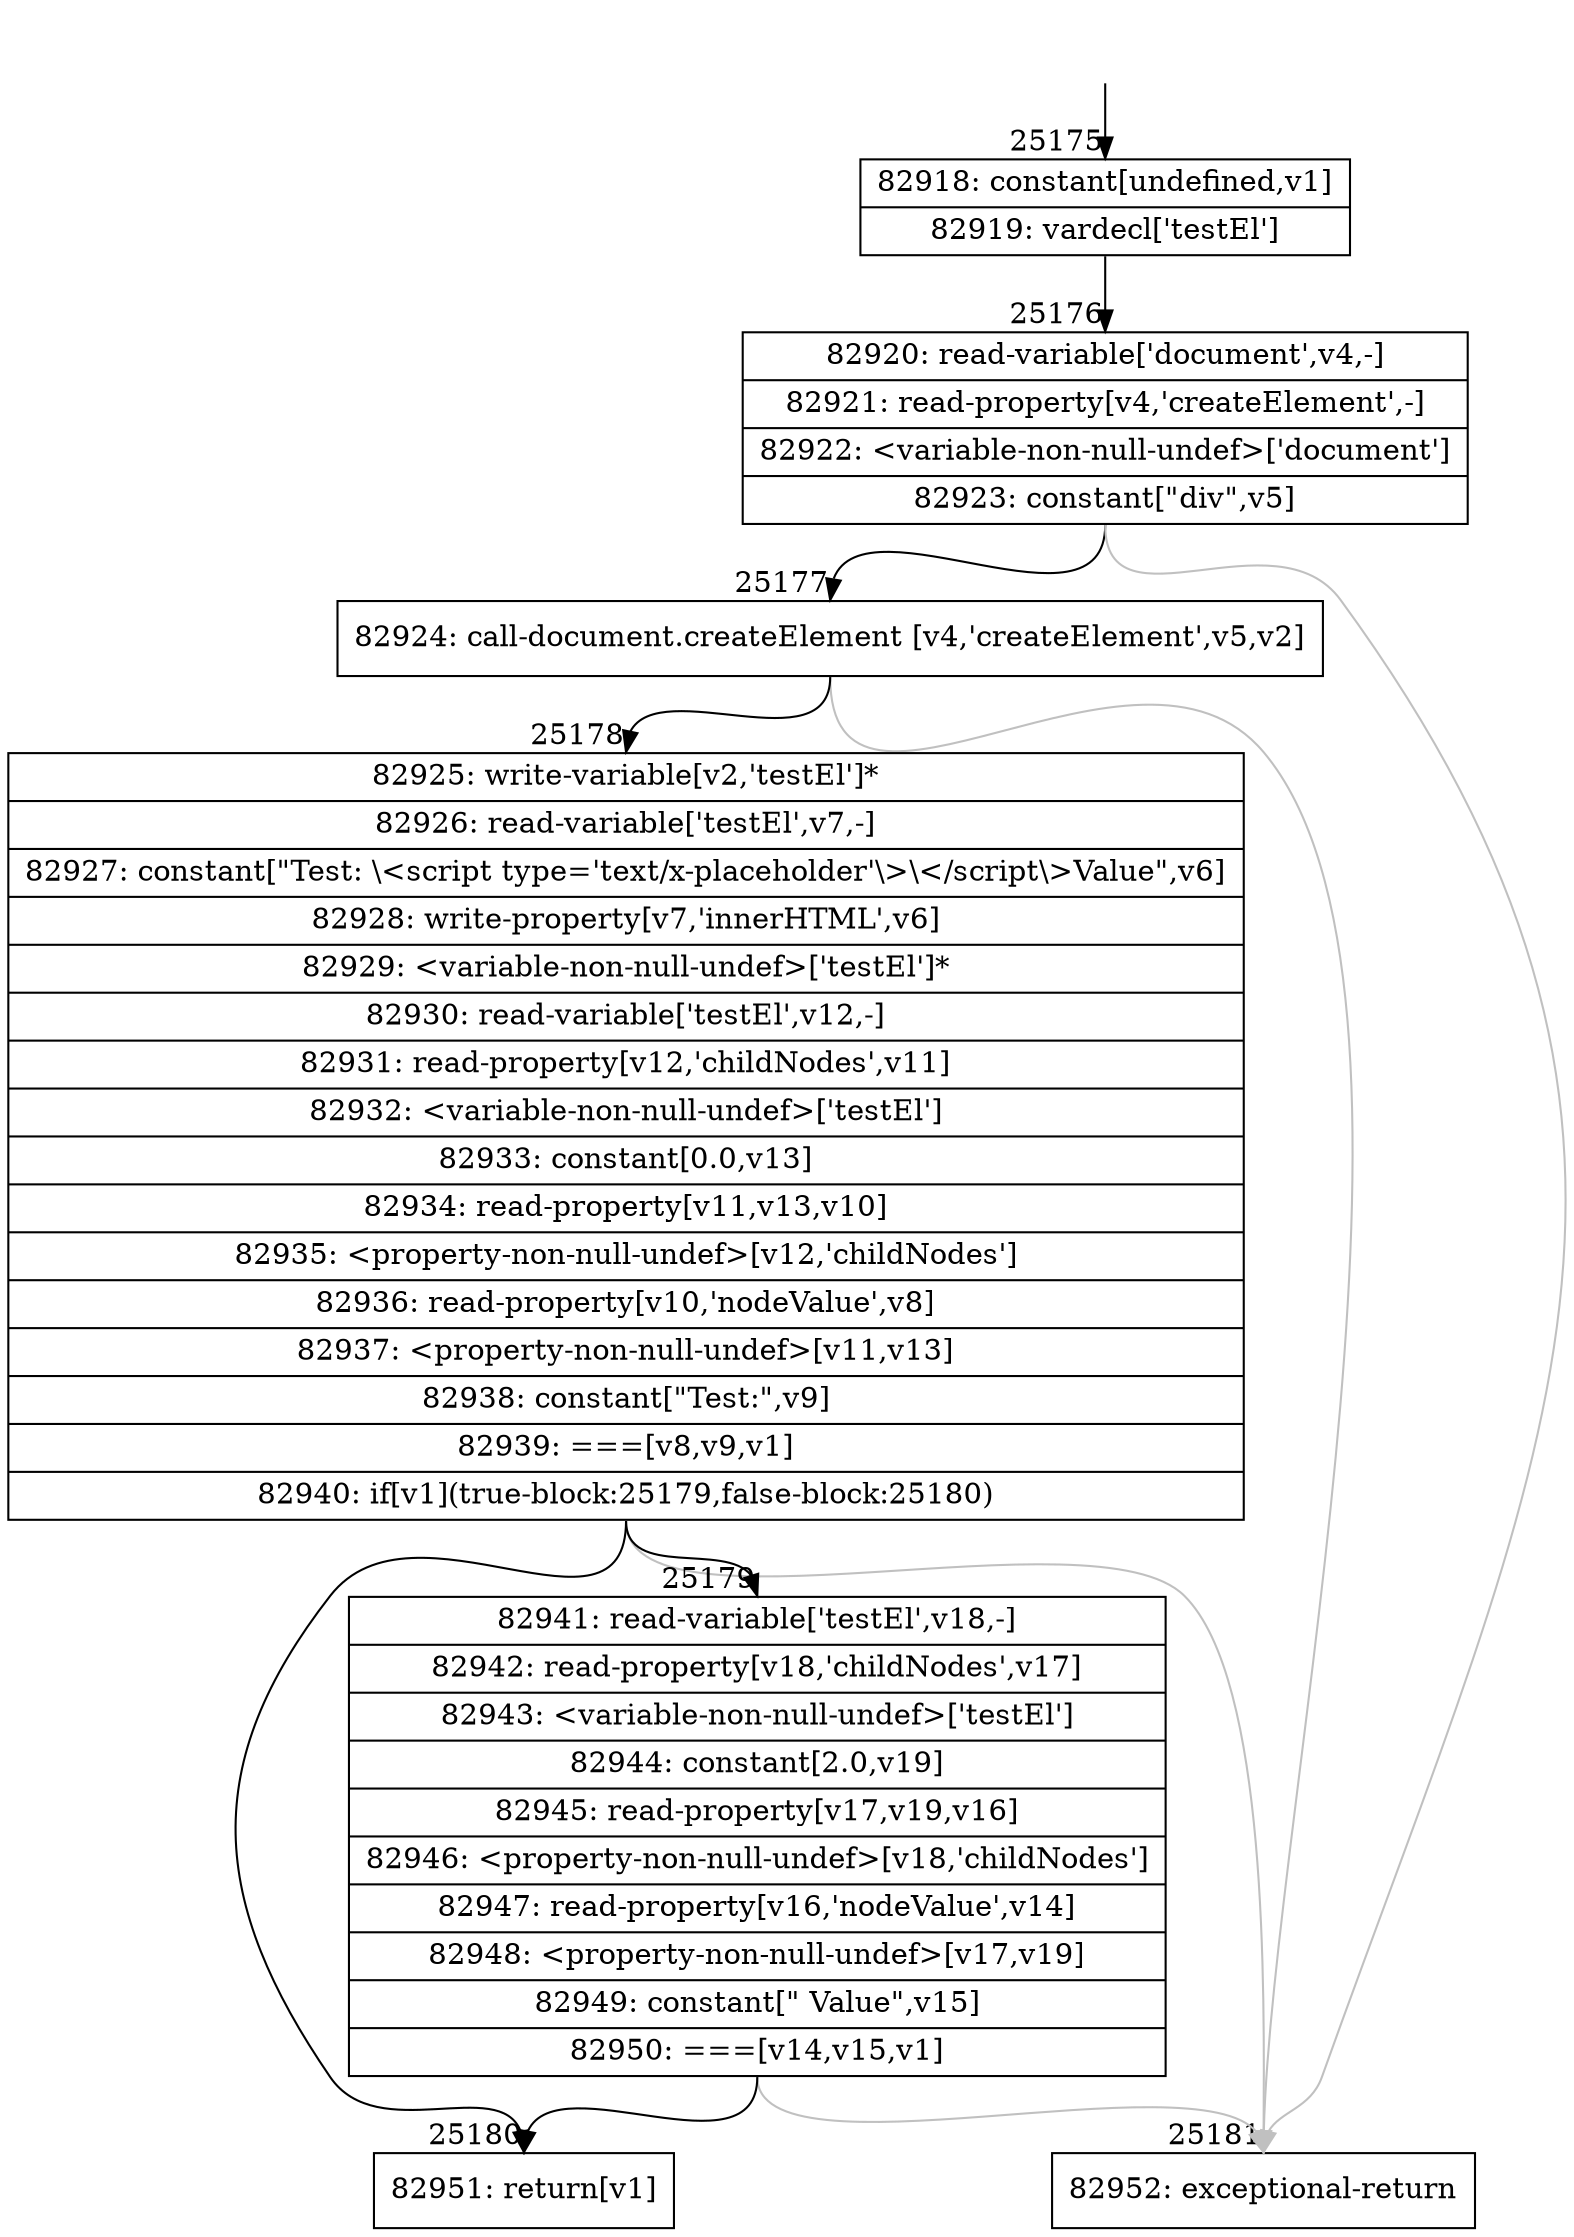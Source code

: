 digraph {
rankdir="TD"
BB_entry2218[shape=none,label=""];
BB_entry2218 -> BB25175 [tailport=s, headport=n, headlabel="    25175"]
BB25175 [shape=record label="{82918: constant[undefined,v1]|82919: vardecl['testEl']}" ] 
BB25175 -> BB25176 [tailport=s, headport=n, headlabel="      25176"]
BB25176 [shape=record label="{82920: read-variable['document',v4,-]|82921: read-property[v4,'createElement',-]|82922: \<variable-non-null-undef\>['document']|82923: constant[\"div\",v5]}" ] 
BB25176 -> BB25177 [tailport=s, headport=n, headlabel="      25177"]
BB25176 -> BB25181 [tailport=s, headport=n, color=gray, headlabel="      25181"]
BB25177 [shape=record label="{82924: call-document.createElement [v4,'createElement',v5,v2]}" ] 
BB25177 -> BB25178 [tailport=s, headport=n, headlabel="      25178"]
BB25177 -> BB25181 [tailport=s, headport=n, color=gray]
BB25178 [shape=record label="{82925: write-variable[v2,'testEl']*|82926: read-variable['testEl',v7,-]|82927: constant[\"Test: \\\<script type='text/x-placeholder'\\\>\\\</script\\\>Value\",v6]|82928: write-property[v7,'innerHTML',v6]|82929: \<variable-non-null-undef\>['testEl']*|82930: read-variable['testEl',v12,-]|82931: read-property[v12,'childNodes',v11]|82932: \<variable-non-null-undef\>['testEl']|82933: constant[0.0,v13]|82934: read-property[v11,v13,v10]|82935: \<property-non-null-undef\>[v12,'childNodes']|82936: read-property[v10,'nodeValue',v8]|82937: \<property-non-null-undef\>[v11,v13]|82938: constant[\"Test:\",v9]|82939: ===[v8,v9,v1]|82940: if[v1](true-block:25179,false-block:25180)}" ] 
BB25178 -> BB25180 [tailport=s, headport=n, headlabel="      25180"]
BB25178 -> BB25179 [tailport=s, headport=n, headlabel="      25179"]
BB25178 -> BB25181 [tailport=s, headport=n, color=gray]
BB25179 [shape=record label="{82941: read-variable['testEl',v18,-]|82942: read-property[v18,'childNodes',v17]|82943: \<variable-non-null-undef\>['testEl']|82944: constant[2.0,v19]|82945: read-property[v17,v19,v16]|82946: \<property-non-null-undef\>[v18,'childNodes']|82947: read-property[v16,'nodeValue',v14]|82948: \<property-non-null-undef\>[v17,v19]|82949: constant[\" Value\",v15]|82950: ===[v14,v15,v1]}" ] 
BB25179 -> BB25180 [tailport=s, headport=n]
BB25179 -> BB25181 [tailport=s, headport=n, color=gray]
BB25180 [shape=record label="{82951: return[v1]}" ] 
BB25181 [shape=record label="{82952: exceptional-return}" ] 
//#$~ 46773
}
